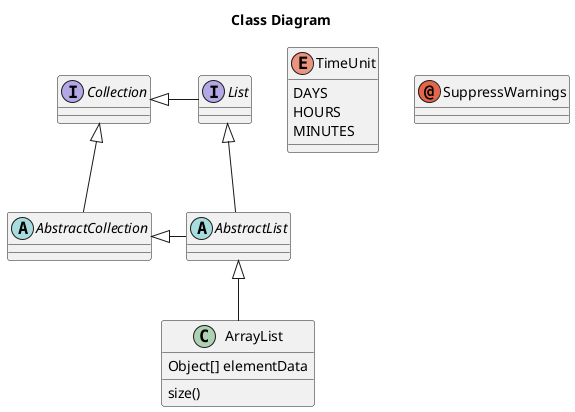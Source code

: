 @startuml

!if %variable_exists("$THEME")
title Class Diagram - $THEME theme
!else
title Class Diagram
!endif

'skinparam BackgroundColor transparent

abstract class AbstractList
abstract AbstractCollection
interface List
interface Collection

List <|-- AbstractList
Collection <|-- AbstractCollection

Collection <|- List
AbstractCollection <|- AbstractList
AbstractList <|-- ArrayList

class ArrayList {
  Object[] elementData
  size()
}

enum TimeUnit {
  DAYS
  HOURS
  MINUTES
}

annotation SuppressWarnings

@enduml